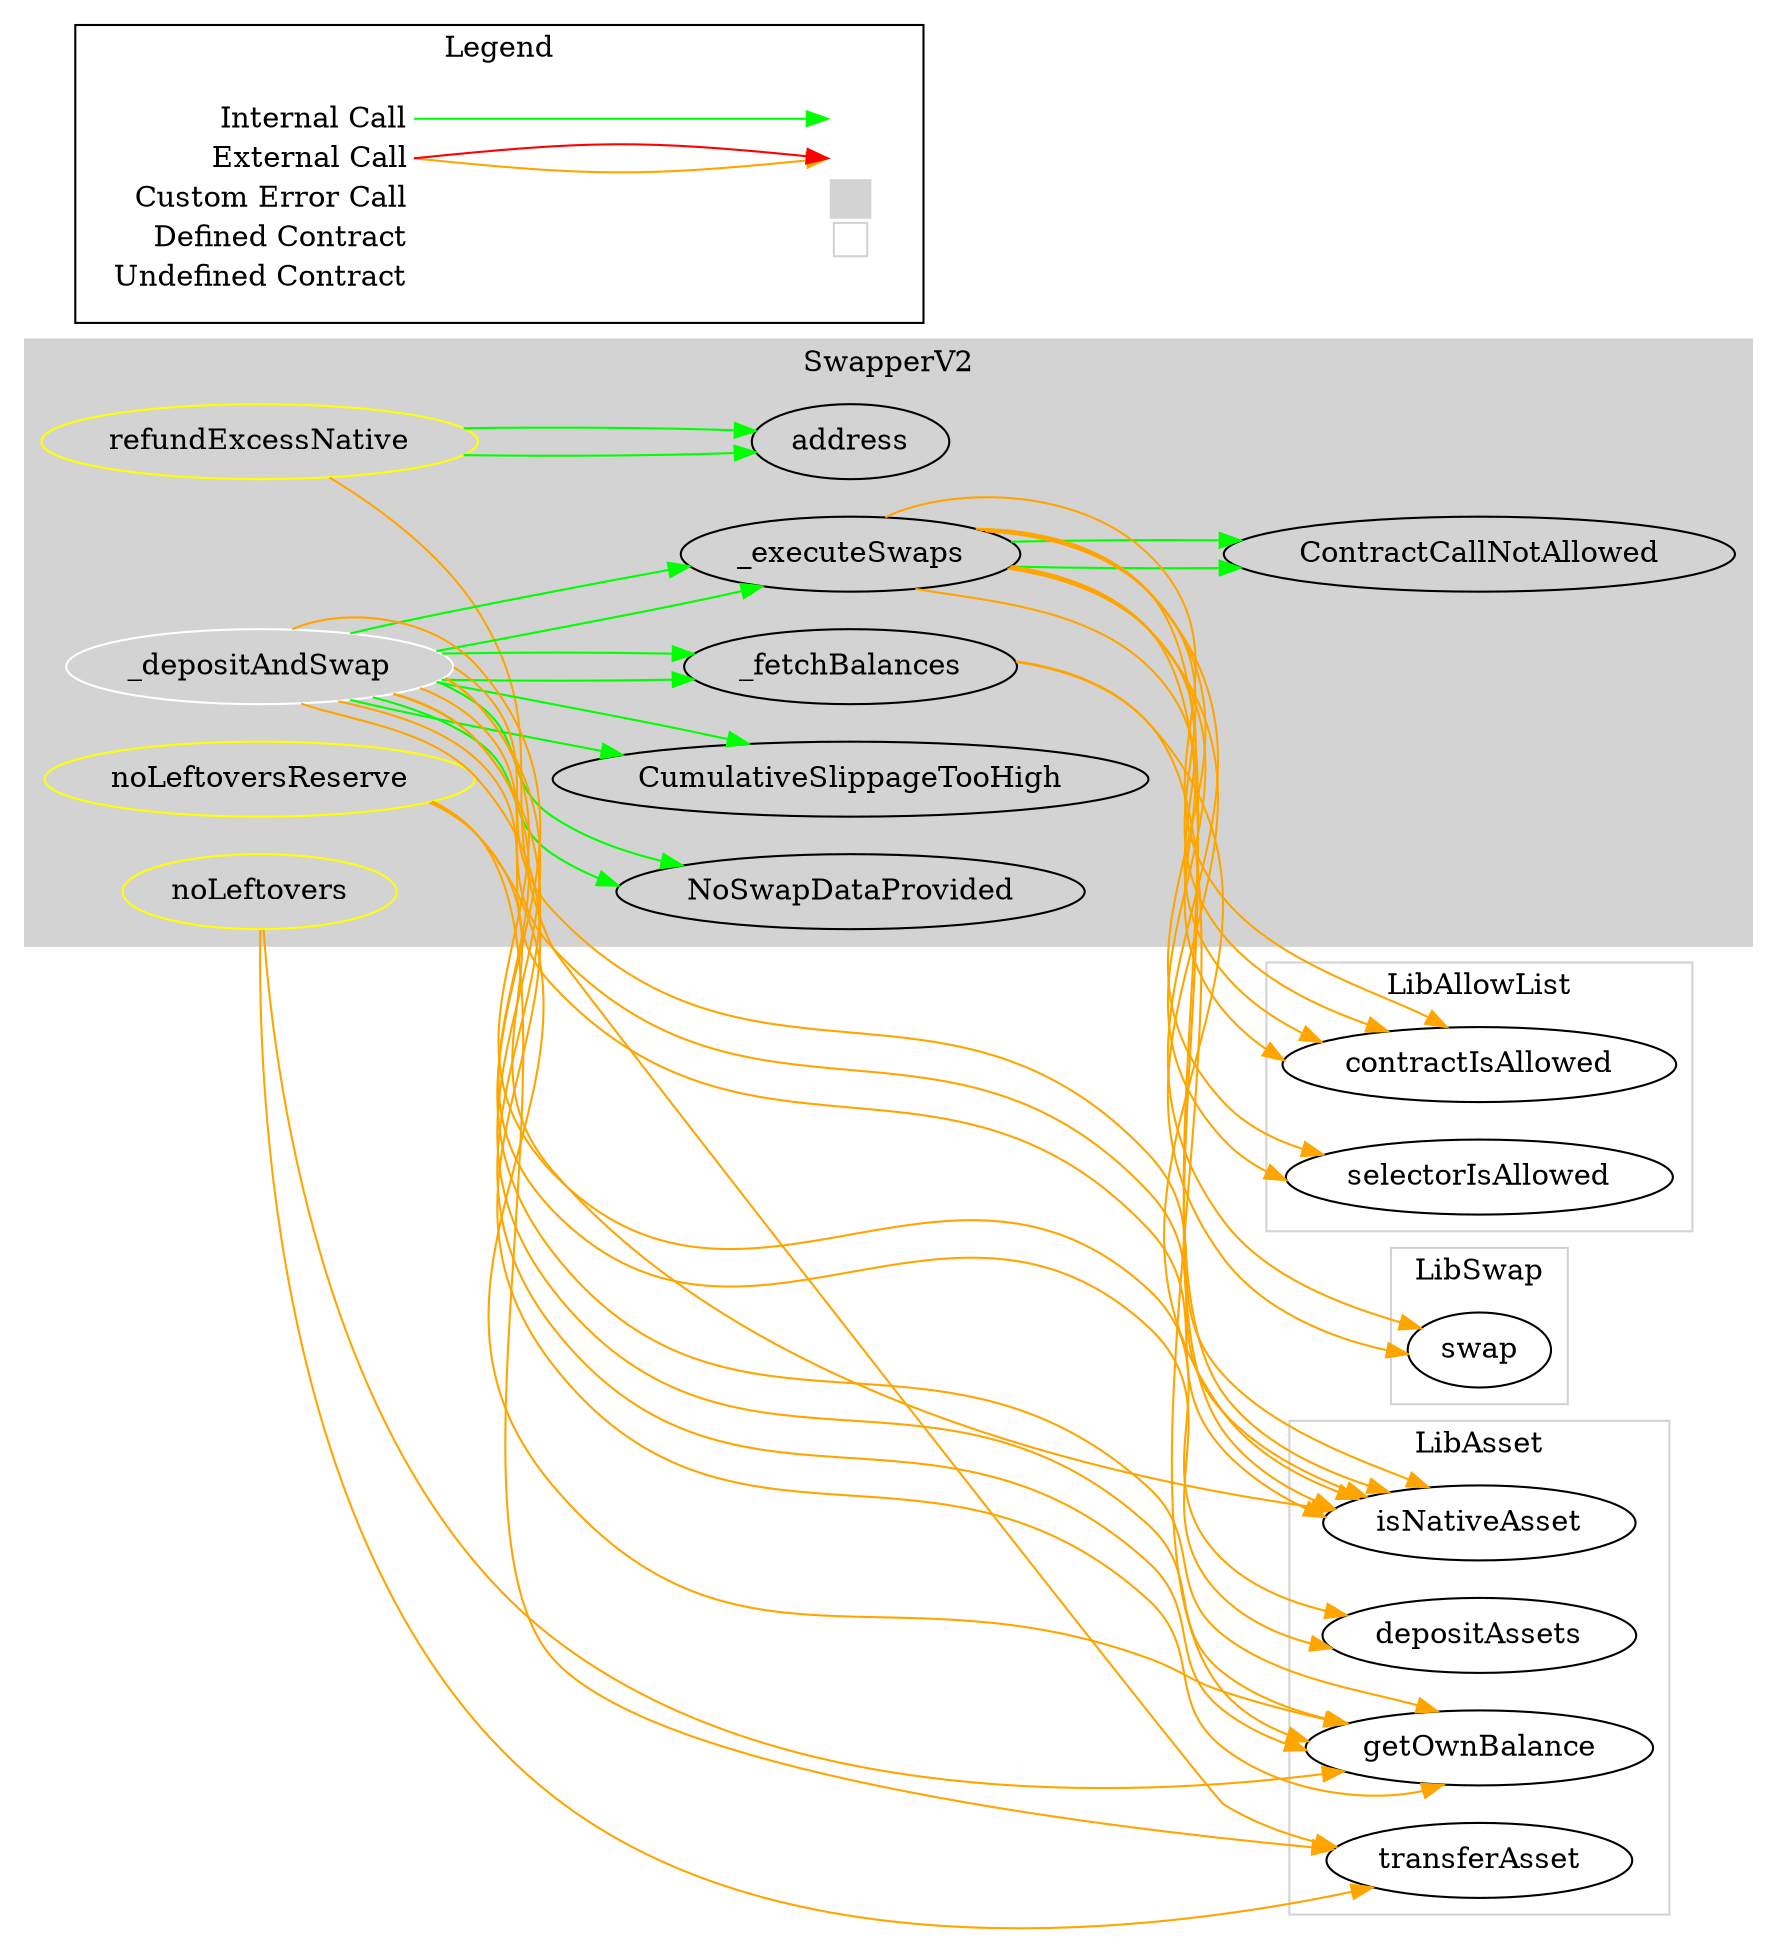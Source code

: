 digraph G {
  graph [ ratio = "auto", page = "100", compound =true ];
subgraph "clusterSwapperV2" {
  graph [ label = "SwapperV2", color = "lightgray", style = "filled", bgcolor = "lightgray" ];
  "SwapperV2.noLeftovers" [ label = "noLeftovers", color = "yellow" ];
  "SwapperV2.noLeftoversReserve" [ label = "noLeftoversReserve", color = "yellow" ];
  "SwapperV2.refundExcessNative" [ label = "refundExcessNative", color = "yellow" ];
  "SwapperV2._depositAndSwap" [ label = "_depositAndSwap", color = "white" ];
  "SwapperV2._executeSwaps" [ label = "_executeSwaps" ];
  "SwapperV2._fetchBalances" [ label = "_fetchBalances" ];
  "SwapperV2.address" [ label = "address" ];
  "SwapperV2.NoSwapDataProvided" [ label = "NoSwapDataProvided" ];
  "SwapperV2.CumulativeSlippageTooHigh" [ label = "CumulativeSlippageTooHigh" ];
  "SwapperV2.ContractCallNotAllowed" [ label = "ContractCallNotAllowed" ];
}

subgraph "clusterLibAsset" {
  graph [ label = "LibAsset", color = "lightgray" ];
  "LibAsset.getOwnBalance" [ label = "getOwnBalance" ];
  "LibAsset.transferAsset" [ label = "transferAsset" ];
  "LibAsset.isNativeAsset" [ label = "isNativeAsset" ];
  "LibAsset.depositAssets" [ label = "depositAssets" ];
}

subgraph "clusterLibAllowList" {
  graph [ label = "LibAllowList", color = "lightgray" ];
  "LibAllowList.contractIsAllowed" [ label = "contractIsAllowed" ];
  "LibAllowList.selectorIsAllowed" [ label = "selectorIsAllowed" ];
}

subgraph "clusterLibSwap" {
  graph [ label = "LibSwap", color = "lightgray" ];
  "LibSwap.swap" [ label = "swap" ];
}

  "SwapperV2.noLeftovers";
  "LibAsset.getOwnBalance";
  "LibAsset.transferAsset";
  "SwapperV2.noLeftoversReserve";
  "LibAsset.isNativeAsset";
  "SwapperV2.refundExcessNative";
  "SwapperV2.address";
  "SwapperV2._depositAndSwap";
  "SwapperV2.NoSwapDataProvided";
  "SwapperV2._fetchBalances";
  "LibAsset.depositAssets";
  "SwapperV2._executeSwaps";
  "SwapperV2.CumulativeSlippageTooHigh";
  "LibAllowList.contractIsAllowed";
  "LibAllowList.selectorIsAllowed";
  "SwapperV2.ContractCallNotAllowed";
  "LibSwap.swap";
  "SwapperV2.noLeftovers" -> "LibAsset.getOwnBalance" [ color = "orange" ];
  "SwapperV2.noLeftovers" -> "LibAsset.transferAsset" [ color = "orange" ];
  "SwapperV2.noLeftoversReserve" -> "LibAsset.getOwnBalance" [ color = "orange" ];
  "SwapperV2.noLeftoversReserve" -> "LibAsset.isNativeAsset" [ color = "orange" ];
  "SwapperV2.noLeftoversReserve" -> "LibAsset.transferAsset" [ color = "orange" ];
  "SwapperV2.refundExcessNative" -> "SwapperV2.address" [ color = "green" ];
  "SwapperV2.refundExcessNative" -> "SwapperV2.address" [ color = "green" ];
  "SwapperV2.refundExcessNative" -> "LibAsset.transferAsset" [ color = "orange" ];
  "SwapperV2._depositAndSwap" -> "SwapperV2.NoSwapDataProvided" [ color = "green" ];
  "SwapperV2._depositAndSwap" -> "LibAsset.getOwnBalance" [ color = "orange" ];
  "SwapperV2._depositAndSwap" -> "LibAsset.isNativeAsset" [ color = "orange" ];
  "SwapperV2._depositAndSwap" -> "SwapperV2._fetchBalances" [ color = "green" ];
  "SwapperV2._depositAndSwap" -> "LibAsset.depositAssets" [ color = "orange" ];
  "SwapperV2._depositAndSwap" -> "SwapperV2._executeSwaps" [ color = "green" ];
  "SwapperV2._depositAndSwap" -> "LibAsset.getOwnBalance" [ color = "orange" ];
  "SwapperV2._depositAndSwap" -> "SwapperV2.CumulativeSlippageTooHigh" [ color = "green" ];
  "SwapperV2._depositAndSwap" -> "SwapperV2.NoSwapDataProvided" [ color = "green" ];
  "SwapperV2._depositAndSwap" -> "LibAsset.getOwnBalance" [ color = "orange" ];
  "SwapperV2._depositAndSwap" -> "LibAsset.isNativeAsset" [ color = "orange" ];
  "SwapperV2._depositAndSwap" -> "SwapperV2._fetchBalances" [ color = "green" ];
  "SwapperV2._depositAndSwap" -> "LibAsset.depositAssets" [ color = "orange" ];
  "SwapperV2._depositAndSwap" -> "SwapperV2._executeSwaps" [ color = "green" ];
  "SwapperV2._depositAndSwap" -> "LibAsset.getOwnBalance" [ color = "orange" ];
  "SwapperV2._depositAndSwap" -> "LibAsset.isNativeAsset" [ color = "orange" ];
  "SwapperV2._depositAndSwap" -> "SwapperV2.CumulativeSlippageTooHigh" [ color = "green" ];
  "SwapperV2._executeSwaps" -> "LibAsset.isNativeAsset" [ color = "orange" ];
  "SwapperV2._executeSwaps" -> "LibAllowList.contractIsAllowed" [ color = "orange" ];
  "SwapperV2._executeSwaps" -> "LibAllowList.contractIsAllowed" [ color = "orange" ];
  "SwapperV2._executeSwaps" -> "LibAllowList.selectorIsAllowed" [ color = "orange" ];
  "SwapperV2._executeSwaps" -> "SwapperV2.ContractCallNotAllowed" [ color = "green" ];
  "SwapperV2._executeSwaps" -> "LibSwap.swap" [ color = "orange" ];
  "SwapperV2._executeSwaps" -> "LibAsset.isNativeAsset" [ color = "orange" ];
  "SwapperV2._executeSwaps" -> "LibAllowList.contractIsAllowed" [ color = "orange" ];
  "SwapperV2._executeSwaps" -> "LibAllowList.contractIsAllowed" [ color = "orange" ];
  "SwapperV2._executeSwaps" -> "LibAllowList.selectorIsAllowed" [ color = "orange" ];
  "SwapperV2._executeSwaps" -> "SwapperV2.ContractCallNotAllowed" [ color = "green" ];
  "SwapperV2._executeSwaps" -> "LibSwap.swap" [ color = "orange" ];
  "SwapperV2._fetchBalances" -> "LibAsset.getOwnBalance" [ color = "orange" ];
  "SwapperV2._fetchBalances" -> "LibAsset.isNativeAsset" [ color = "orange" ];


rankdir=LR
node [shape=plaintext]
subgraph cluster_01 { 
label = "Legend";
key [label=<<table border="0" cellpadding="2" cellspacing="0" cellborder="0">
  <tr><td align="right" port="i1">Internal Call</td></tr>
  <tr><td align="right" port="i2">External Call</td></tr>
  <tr><td align="right" port="i2">Custom Error Call</td></tr>
  <tr><td align="right" port="i3">Defined Contract</td></tr>
  <tr><td align="right" port="i4">Undefined Contract</td></tr>
  </table>>]
key2 [label=<<table border="0" cellpadding="2" cellspacing="0" cellborder="0">
  <tr><td port="i1">&nbsp;&nbsp;&nbsp;</td></tr>
  <tr><td port="i2">&nbsp;&nbsp;&nbsp;</td></tr>
  <tr><td port="i3" bgcolor="lightgray">&nbsp;&nbsp;&nbsp;</td></tr>
  <tr><td port="i4">
    <table border="1" cellborder="0" cellspacing="0" cellpadding="7" color="lightgray">
      <tr>
       <td></td>
      </tr>
     </table>
  </td></tr>
  </table>>]
key:i1:e -> key2:i1:w [color="green"]
key:i2:e -> key2:i2:w [color="orange"]
key:i2:e -> key2:i2:w [color="red"]
}
}

